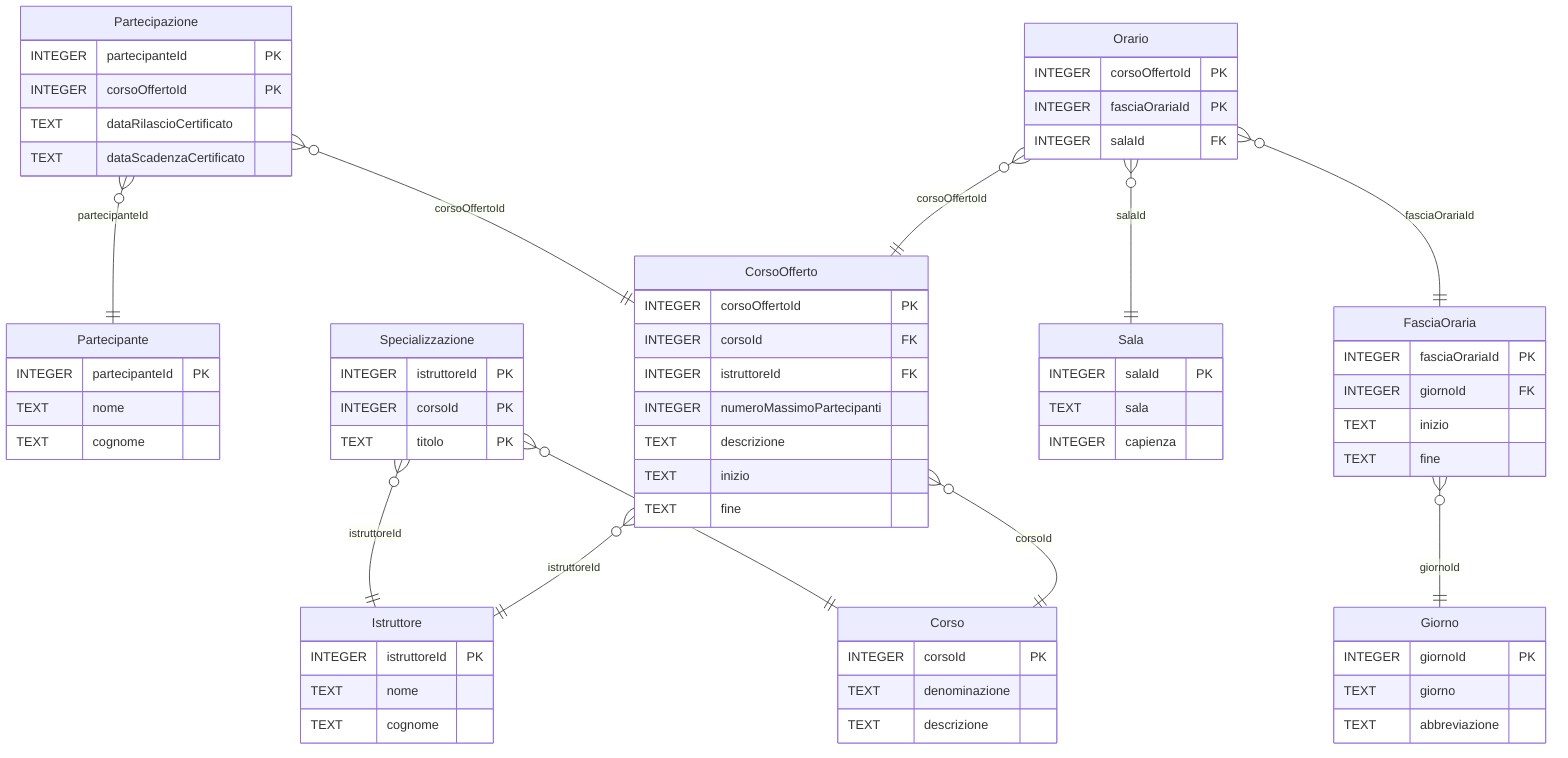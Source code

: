erDiagram
 Partecipante {
  INTEGER partecipanteId PK
  TEXT nome
  TEXT cognome
 }

 Istruttore {
  INTEGER istruttoreId PK
  TEXT nome
  TEXT cognome
 }

 Corso {
  INTEGER corsoId PK
  TEXT denominazione
  TEXT descrizione
 }

 CorsoOfferto {
  INTEGER corsoOffertoId PK
  INTEGER corsoId FK
  INTEGER istruttoreId FK
  INTEGER numeroMassimoPartecipanti
  TEXT descrizione
  TEXT inizio
  TEXT fine
 }

 Giorno {
  INTEGER giornoId PK
  TEXT giorno
  TEXT abbreviazione
 }

 FasciaOraria {
  INTEGER fasciaOrariaId PK
  INTEGER giornoId FK
  TEXT inizio
  TEXT fine
 }

 Sala {
  INTEGER salaId PK
  TEXT sala
  INTEGER capienza
 }

 Orario {
  INTEGER corsoOffertoId PK
  INTEGER fasciaOrariaId PK
  INTEGER salaId FK
 }

 Partecipazione {
  INTEGER partecipanteId PK
  INTEGER corsoOffertoId PK
  TEXT dataRilascioCertificato
  TEXT dataScadenzaCertificato
 }

 Specializzazione {
  INTEGER istruttoreId PK
  INTEGER corsoId PK
  TEXT titolo PK
 }

 CorsoOfferto }o--|| Istruttore : istruttoreId
 CorsoOfferto }o--|| Corso : corsoId
 FasciaOraria }o--|| Giorno : giornoId
 Orario }o--|| Sala : salaId
 Orario }o--|| FasciaOraria : fasciaOrariaId
 Orario }o--|| CorsoOfferto : corsoOffertoId
 Partecipazione }o--|| CorsoOfferto : corsoOffertoId
 Partecipazione }o--|| Partecipante : partecipanteId
 Specializzazione }o--|| Corso : corsoId
 Specializzazione }o--|| Istruttore : istruttoreId